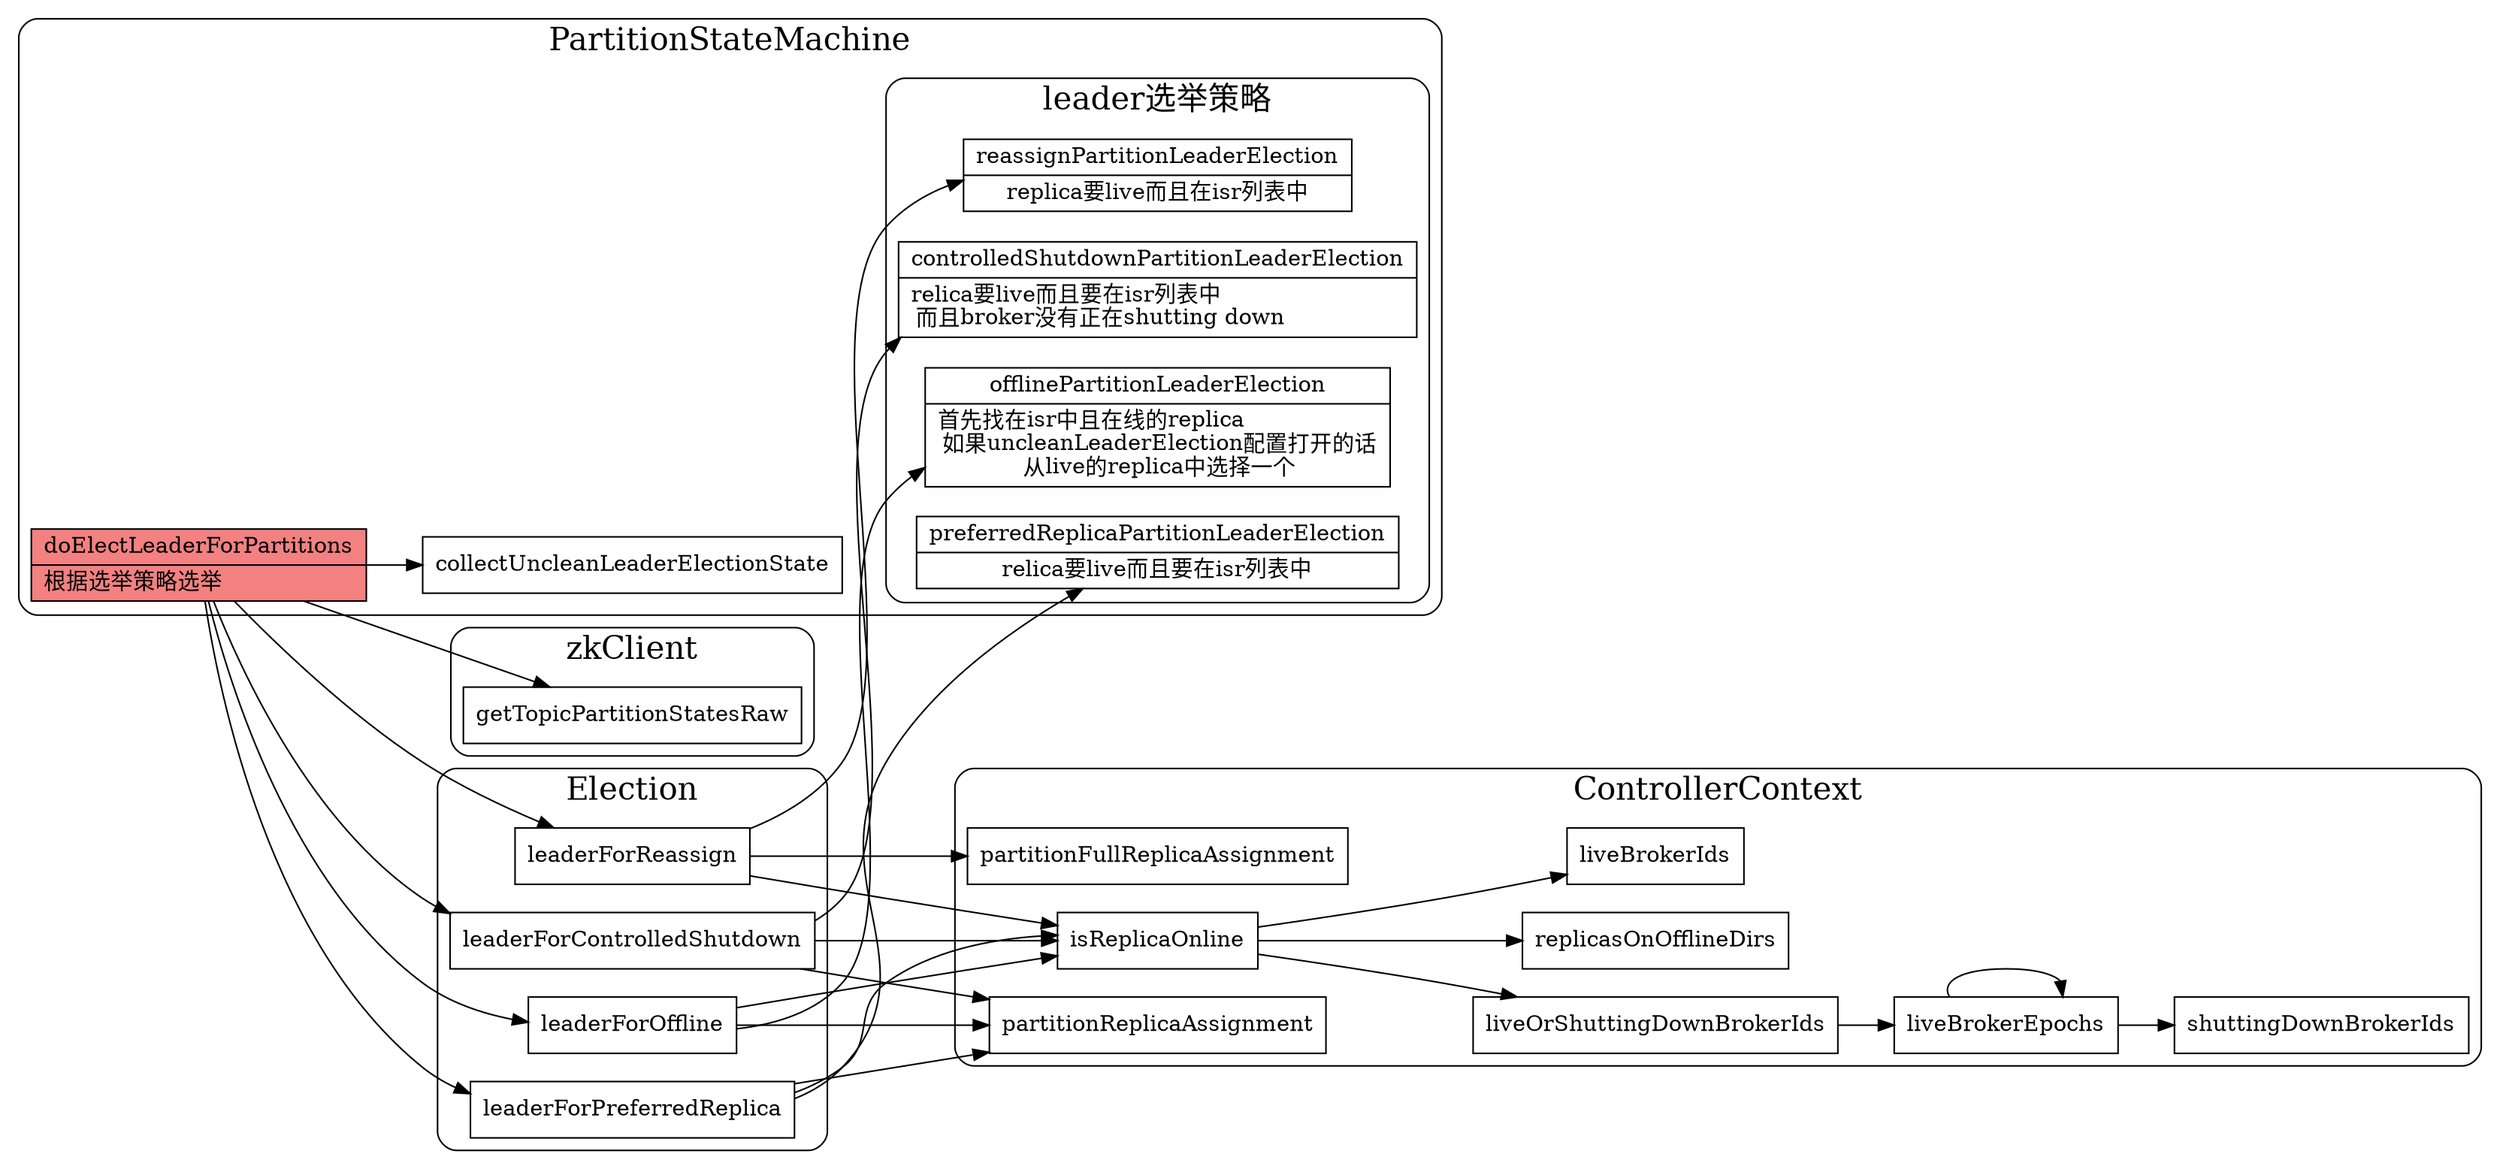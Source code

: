 digraph electLeaderForPartitions {
  node[shape=box;];
  newrank=true;
  rankdir=LR;
  subgraph cluster_zkClient {
    graph[label="zkClient";fontsize=20;style=rounded];
    getTopicPartitionStatesRaw;
  };
  subgraph cluster_ControllerContext {
    graph[label="ControllerContext";fontsize=20;style=rounded];
    partitionReplicaAssignment;
    partitionFullReplicaAssignment;
    isReplicaOnline -> {
      liveOrShuttingDownBrokerIds;
      replicasOnOfflineDirs;
      liveBrokerIds;
    }
    liveOrShuttingDownBrokerIds -> liveBrokerEpochs;
    liveBrokerEpochs ->{liveBrokerEpochs, shuttingDownBrokerIds};
  };

  subgraph cluster_Election {
    graph[label="Election";fontsize=20;style=rounded];
    leaderForOffline -> {
      partitionReplicaAssignment;
      isReplicaOnline;
    }
    leaderForReassign -> {
      partitionFullReplicaAssignment;
      isReplicaOnline;
    }
    leaderForPreferredReplica -> {
      partitionReplicaAssignment;
      isReplicaOnline;
    }
    leaderForControlledShutdown -> {
      partitionReplicaAssignment;
      isReplicaOnline;
    }
  };
  leaderForOffline ->  offlinePartitionLeaderElection;
  leaderForControlledShutdown -> controlledShutdownPartitionLeaderElection;
  leaderForReassign -> reassignPartitionLeaderElection;
  leaderForPreferredReplica -> preferredReplicaPartitionLeaderElection;
  subgraph cluster_PartitionStateMachine {
    graph[label="PartitionStateMachine";fontsize=20;style=rounded];
    subgraph cluster_leaderStrategy {
      graph[label="leader选举策略";fontsize=20;style=rounded];
      offlinePartitionLeaderElection[
        shape="record";
        label="{{
          offlinePartitionLeaderElection|
          首先找在isr中且在线的replica\l 
          如果uncleanLeaderElection配置打开的话\l
          从live的replica中选择一个
        }}";
      ];
      reassignPartitionLeaderElection[
        shape="record";
        label="{{
          reassignPartitionLeaderElection|
          replica要live而且在isr列表中
        }}";
      ];
      preferredReplicaPartitionLeaderElection[
        shape="record";
        label="{{
          preferredReplicaPartitionLeaderElection|
          relica要live而且要在isr列表中
        }}";
      ];
      controlledShutdownPartitionLeaderElection[
        shape="record";
        label="{{
          controlledShutdownPartitionLeaderElection|
          relica要live而且要在isr列表中\l
          而且broker没有正在shutting down\l
        }}";
      ];
    };
    doElectLeaderForPartitions[
      fillcolor="#f38181"
      style=filled;
      shape="record";
      label="{{
        doElectLeaderForPartitions|
        根据选举策略选举\l
      }}";
    ];

    doElectLeaderForPartitions -> {
      getTopicPartitionStatesRaw;
      collectUncleanLeaderElectionState;
      leaderForOffline;
      leaderForReassign;
      leaderForPreferredReplica;
      leaderForControlledShutdown;
    };
  };

}
